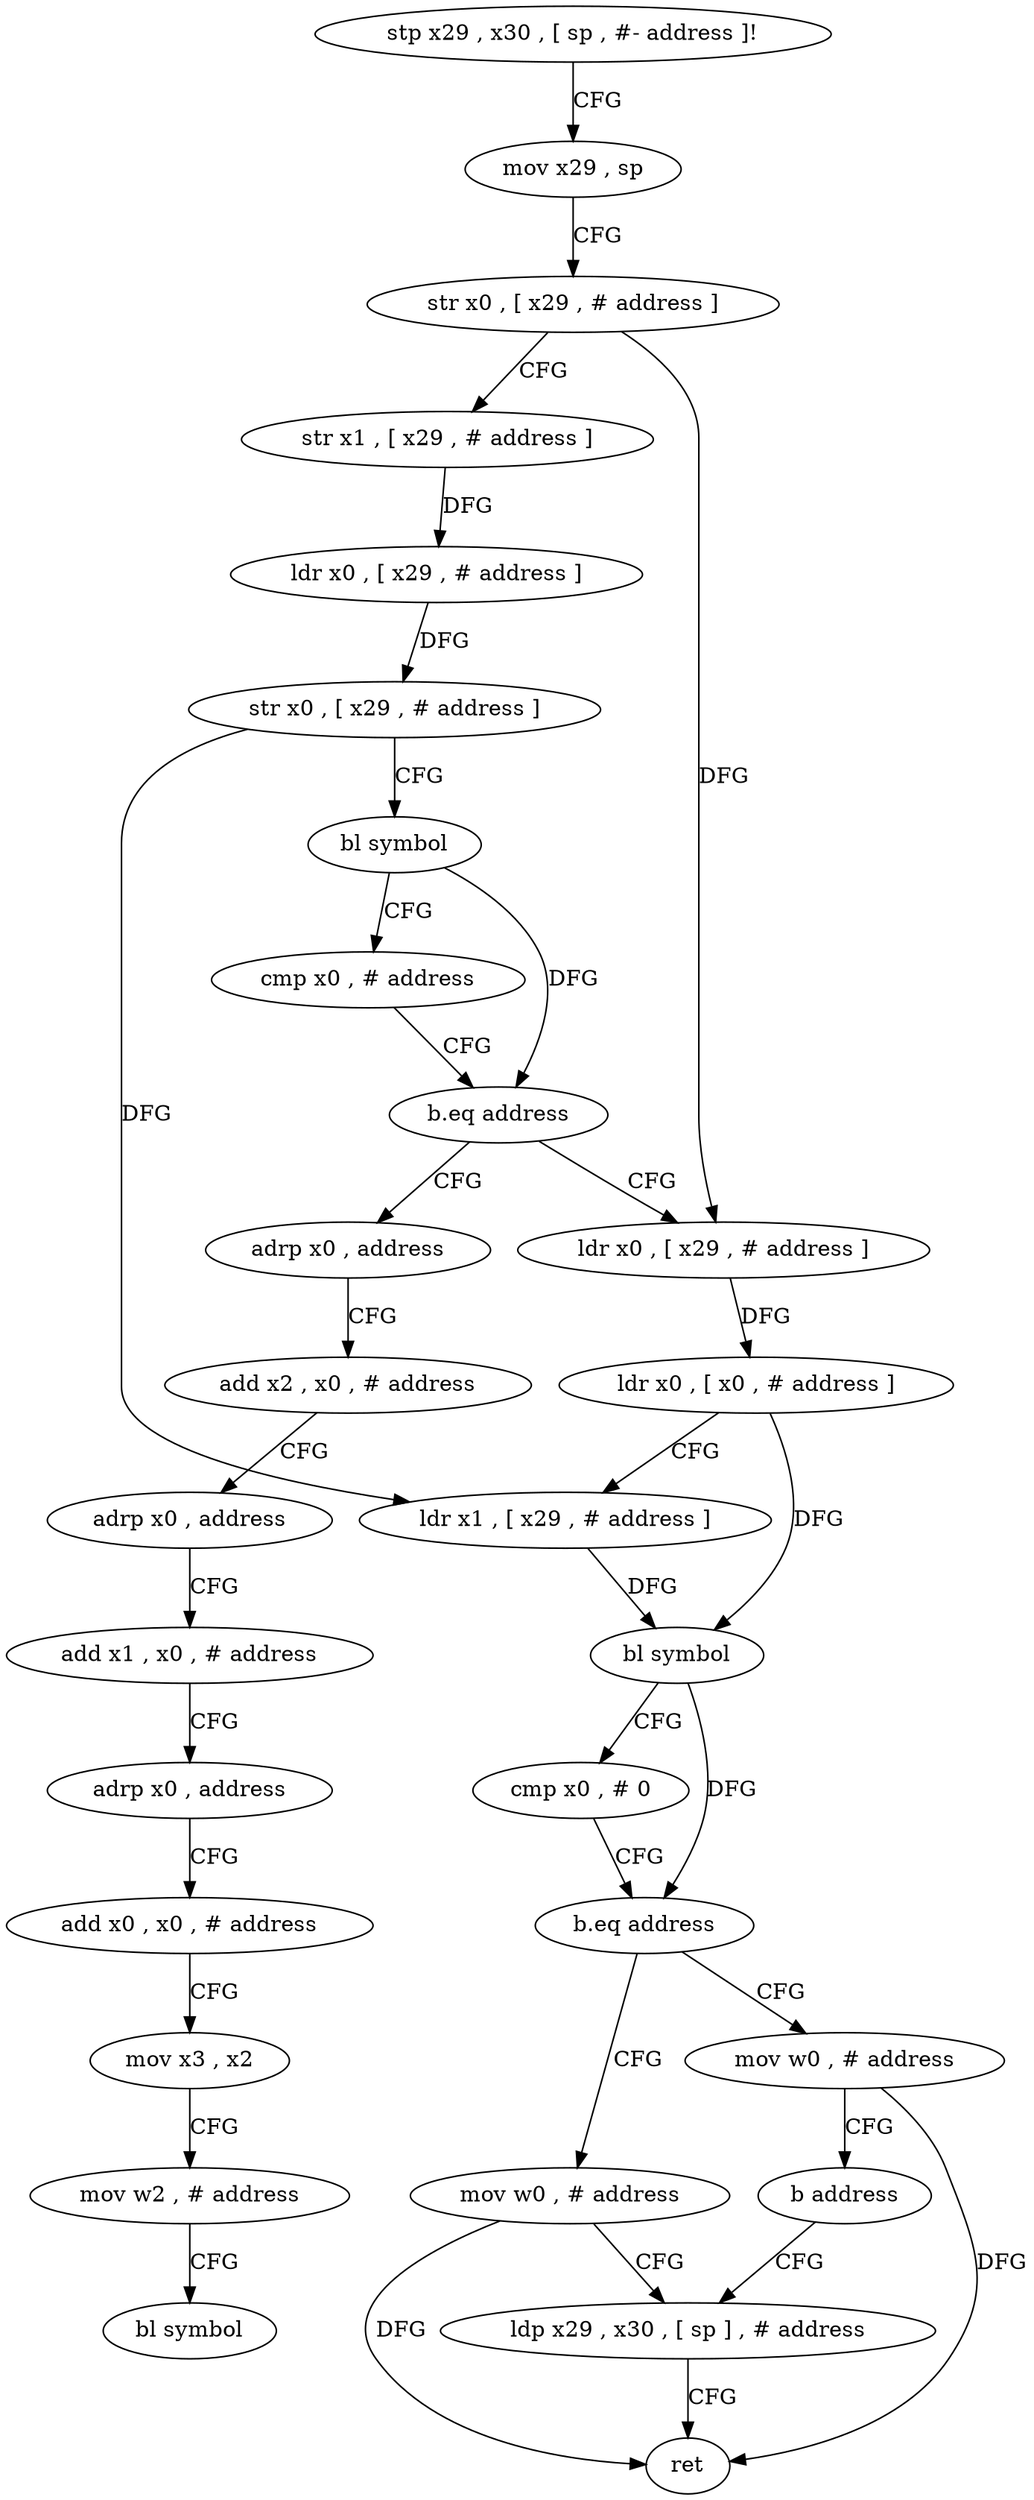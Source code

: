 digraph "func" {
"4208404" [label = "stp x29 , x30 , [ sp , #- address ]!" ]
"4208408" [label = "mov x29 , sp" ]
"4208412" [label = "str x0 , [ x29 , # address ]" ]
"4208416" [label = "str x1 , [ x29 , # address ]" ]
"4208420" [label = "ldr x0 , [ x29 , # address ]" ]
"4208424" [label = "str x0 , [ x29 , # address ]" ]
"4208428" [label = "bl symbol" ]
"4208432" [label = "cmp x0 , # address" ]
"4208436" [label = "b.eq address" ]
"4208476" [label = "ldr x0 , [ x29 , # address ]" ]
"4208440" [label = "adrp x0 , address" ]
"4208480" [label = "ldr x0 , [ x0 , # address ]" ]
"4208484" [label = "ldr x1 , [ x29 , # address ]" ]
"4208488" [label = "bl symbol" ]
"4208492" [label = "cmp x0 , # 0" ]
"4208496" [label = "b.eq address" ]
"4208508" [label = "mov w0 , # address" ]
"4208500" [label = "mov w0 , # address" ]
"4208444" [label = "add x2 , x0 , # address" ]
"4208448" [label = "adrp x0 , address" ]
"4208452" [label = "add x1 , x0 , # address" ]
"4208456" [label = "adrp x0 , address" ]
"4208460" [label = "add x0 , x0 , # address" ]
"4208464" [label = "mov x3 , x2" ]
"4208468" [label = "mov w2 , # address" ]
"4208472" [label = "bl symbol" ]
"4208512" [label = "ldp x29 , x30 , [ sp ] , # address" ]
"4208504" [label = "b address" ]
"4208516" [label = "ret" ]
"4208404" -> "4208408" [ label = "CFG" ]
"4208408" -> "4208412" [ label = "CFG" ]
"4208412" -> "4208416" [ label = "CFG" ]
"4208412" -> "4208476" [ label = "DFG" ]
"4208416" -> "4208420" [ label = "DFG" ]
"4208420" -> "4208424" [ label = "DFG" ]
"4208424" -> "4208428" [ label = "CFG" ]
"4208424" -> "4208484" [ label = "DFG" ]
"4208428" -> "4208432" [ label = "CFG" ]
"4208428" -> "4208436" [ label = "DFG" ]
"4208432" -> "4208436" [ label = "CFG" ]
"4208436" -> "4208476" [ label = "CFG" ]
"4208436" -> "4208440" [ label = "CFG" ]
"4208476" -> "4208480" [ label = "DFG" ]
"4208440" -> "4208444" [ label = "CFG" ]
"4208480" -> "4208484" [ label = "CFG" ]
"4208480" -> "4208488" [ label = "DFG" ]
"4208484" -> "4208488" [ label = "DFG" ]
"4208488" -> "4208492" [ label = "CFG" ]
"4208488" -> "4208496" [ label = "DFG" ]
"4208492" -> "4208496" [ label = "CFG" ]
"4208496" -> "4208508" [ label = "CFG" ]
"4208496" -> "4208500" [ label = "CFG" ]
"4208508" -> "4208512" [ label = "CFG" ]
"4208508" -> "4208516" [ label = "DFG" ]
"4208500" -> "4208504" [ label = "CFG" ]
"4208500" -> "4208516" [ label = "DFG" ]
"4208444" -> "4208448" [ label = "CFG" ]
"4208448" -> "4208452" [ label = "CFG" ]
"4208452" -> "4208456" [ label = "CFG" ]
"4208456" -> "4208460" [ label = "CFG" ]
"4208460" -> "4208464" [ label = "CFG" ]
"4208464" -> "4208468" [ label = "CFG" ]
"4208468" -> "4208472" [ label = "CFG" ]
"4208512" -> "4208516" [ label = "CFG" ]
"4208504" -> "4208512" [ label = "CFG" ]
}
